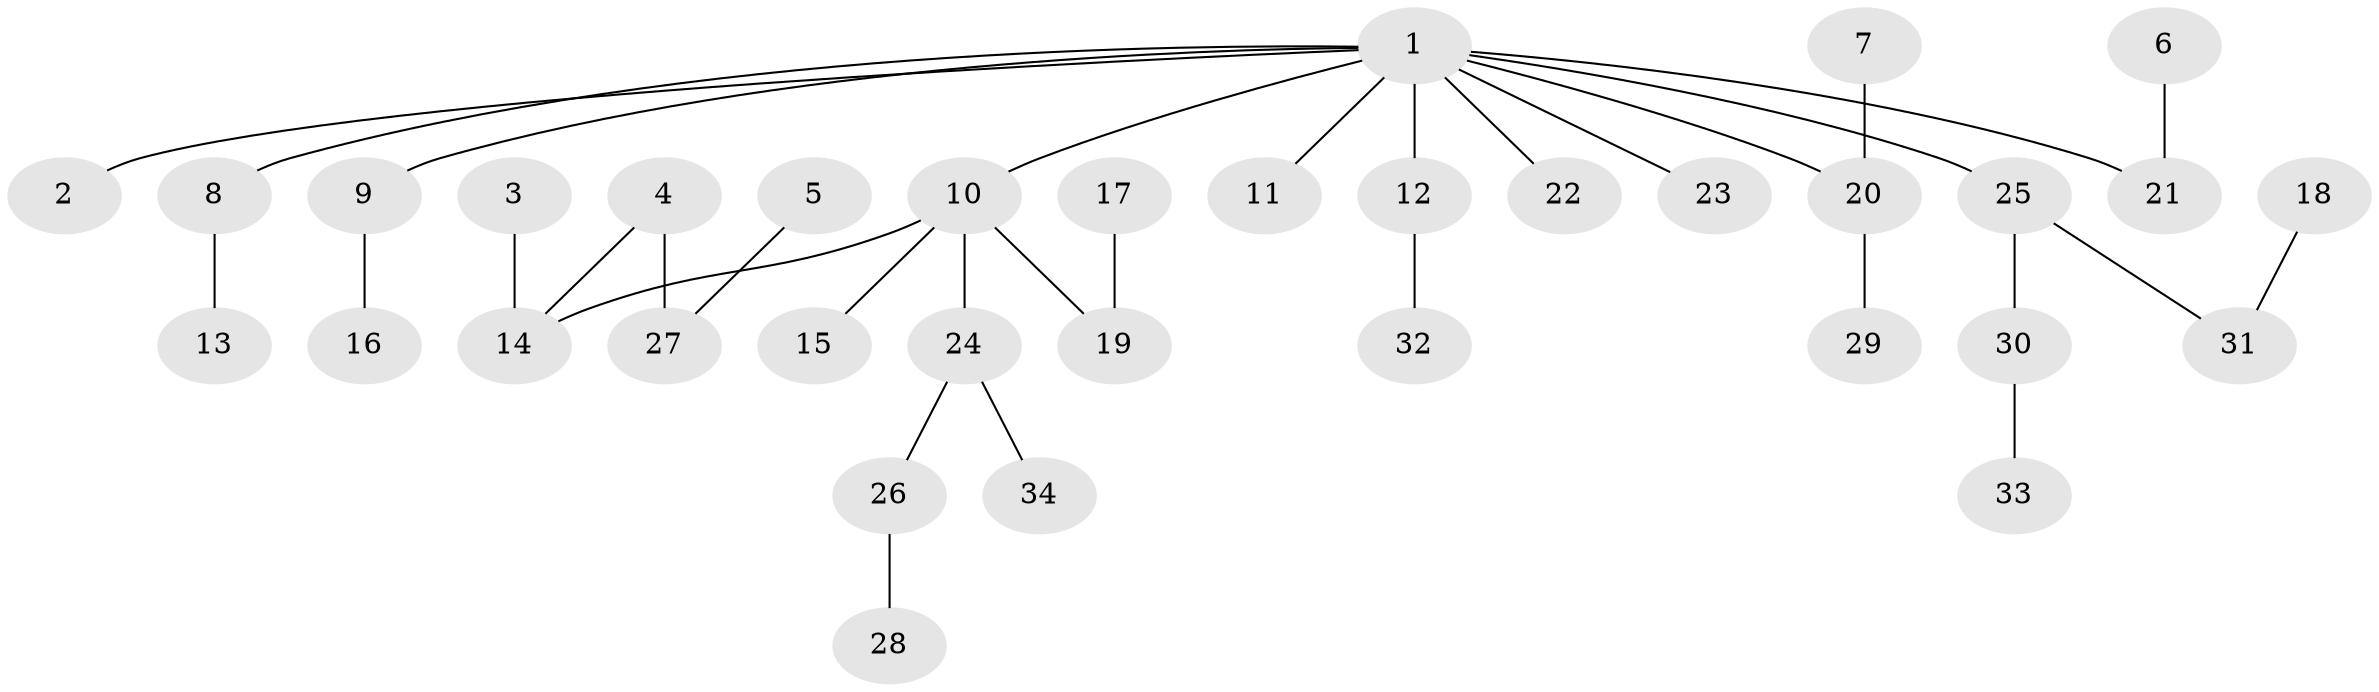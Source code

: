 // original degree distribution, {5: 0.029411764705882353, 6: 0.029411764705882353, 4: 0.07352941176470588, 3: 0.11764705882352941, 2: 0.25, 1: 0.5}
// Generated by graph-tools (version 1.1) at 2025/26/03/09/25 03:26:29]
// undirected, 34 vertices, 33 edges
graph export_dot {
graph [start="1"]
  node [color=gray90,style=filled];
  1;
  2;
  3;
  4;
  5;
  6;
  7;
  8;
  9;
  10;
  11;
  12;
  13;
  14;
  15;
  16;
  17;
  18;
  19;
  20;
  21;
  22;
  23;
  24;
  25;
  26;
  27;
  28;
  29;
  30;
  31;
  32;
  33;
  34;
  1 -- 2 [weight=1.0];
  1 -- 8 [weight=1.0];
  1 -- 9 [weight=1.0];
  1 -- 10 [weight=1.0];
  1 -- 11 [weight=1.0];
  1 -- 12 [weight=1.0];
  1 -- 20 [weight=1.0];
  1 -- 21 [weight=1.0];
  1 -- 22 [weight=1.0];
  1 -- 23 [weight=1.0];
  1 -- 25 [weight=1.0];
  3 -- 14 [weight=1.0];
  4 -- 14 [weight=1.0];
  4 -- 27 [weight=1.0];
  5 -- 27 [weight=1.0];
  6 -- 21 [weight=1.0];
  7 -- 20 [weight=1.0];
  8 -- 13 [weight=1.0];
  9 -- 16 [weight=1.0];
  10 -- 14 [weight=1.0];
  10 -- 15 [weight=1.0];
  10 -- 19 [weight=1.0];
  10 -- 24 [weight=1.0];
  12 -- 32 [weight=1.0];
  17 -- 19 [weight=1.0];
  18 -- 31 [weight=1.0];
  20 -- 29 [weight=1.0];
  24 -- 26 [weight=1.0];
  24 -- 34 [weight=1.0];
  25 -- 30 [weight=1.0];
  25 -- 31 [weight=1.0];
  26 -- 28 [weight=1.0];
  30 -- 33 [weight=1.0];
}
